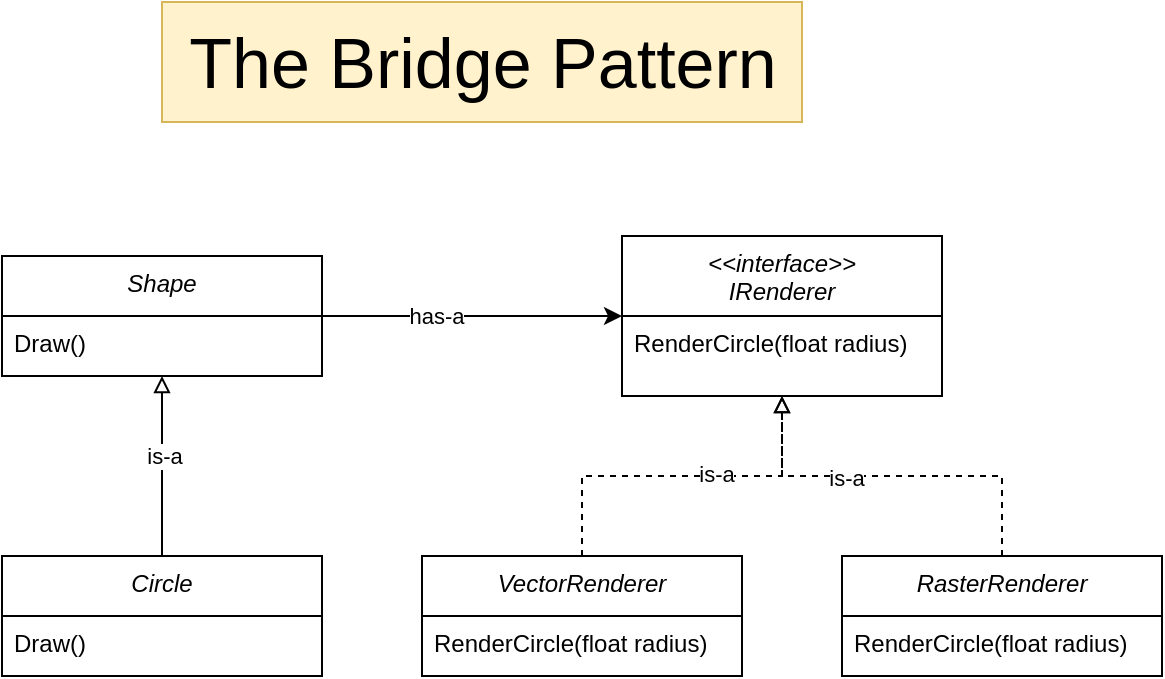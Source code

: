 <mxfile version="22.0.6" type="device">
  <diagram id="C5RBs43oDa-KdzZeNtuy" name="Page-1">
    <mxGraphModel dx="752" dy="782" grid="1" gridSize="10" guides="1" tooltips="1" connect="1" arrows="1" fold="1" page="1" pageScale="1" pageWidth="827" pageHeight="1169" math="0" shadow="0">
      <root>
        <mxCell id="WIyWlLk6GJQsqaUBKTNV-0" />
        <mxCell id="WIyWlLk6GJQsqaUBKTNV-1" parent="WIyWlLk6GJQsqaUBKTNV-0" />
        <mxCell id="zkfFHV4jXpPFQw0GAbJ--0" value="&lt;&lt;interface&gt;&gt;&#xa;IRenderer" style="swimlane;fontStyle=2;align=center;verticalAlign=top;childLayout=stackLayout;horizontal=1;startSize=40;horizontalStack=0;resizeParent=1;resizeLast=0;collapsible=1;marginBottom=0;rounded=0;shadow=0;strokeWidth=1;" parent="WIyWlLk6GJQsqaUBKTNV-1" vertex="1">
          <mxGeometry x="400" y="130" width="160" height="80" as="geometry">
            <mxRectangle x="230" y="140" width="160" height="26" as="alternateBounds" />
          </mxGeometry>
        </mxCell>
        <mxCell id="zkfFHV4jXpPFQw0GAbJ--1" value="RenderCircle(float radius)" style="text;align=left;verticalAlign=top;spacingLeft=4;spacingRight=4;overflow=hidden;rotatable=0;points=[[0,0.5],[1,0.5]];portConstraint=eastwest;" parent="zkfFHV4jXpPFQw0GAbJ--0" vertex="1">
          <mxGeometry y="40" width="160" height="26" as="geometry" />
        </mxCell>
        <mxCell id="yE2Jog9yrW_6urcJ3rFB-11" style="edgeStyle=orthogonalEdgeStyle;rounded=0;orthogonalLoop=1;jettySize=auto;html=1;entryX=0;entryY=0.5;entryDx=0;entryDy=0;" edge="1" parent="WIyWlLk6GJQsqaUBKTNV-1" source="yE2Jog9yrW_6urcJ3rFB-0" target="zkfFHV4jXpPFQw0GAbJ--0">
          <mxGeometry relative="1" as="geometry" />
        </mxCell>
        <mxCell id="yE2Jog9yrW_6urcJ3rFB-12" value="has-a" style="edgeLabel;html=1;align=center;verticalAlign=middle;resizable=0;points=[];" vertex="1" connectable="0" parent="yE2Jog9yrW_6urcJ3rFB-11">
          <mxGeometry x="-0.24" relative="1" as="geometry">
            <mxPoint as="offset" />
          </mxGeometry>
        </mxCell>
        <mxCell id="yE2Jog9yrW_6urcJ3rFB-0" value="Shape" style="swimlane;fontStyle=2;align=center;verticalAlign=top;childLayout=stackLayout;horizontal=1;startSize=30;horizontalStack=0;resizeParent=1;resizeLast=0;collapsible=1;marginBottom=0;rounded=0;shadow=0;strokeWidth=1;" vertex="1" parent="WIyWlLk6GJQsqaUBKTNV-1">
          <mxGeometry x="90" y="140" width="160" height="60" as="geometry">
            <mxRectangle x="230" y="140" width="160" height="26" as="alternateBounds" />
          </mxGeometry>
        </mxCell>
        <mxCell id="yE2Jog9yrW_6urcJ3rFB-1" value="Draw()" style="text;align=left;verticalAlign=top;spacingLeft=4;spacingRight=4;overflow=hidden;rotatable=0;points=[[0,0.5],[1,0.5]];portConstraint=eastwest;" vertex="1" parent="yE2Jog9yrW_6urcJ3rFB-0">
          <mxGeometry y="30" width="160" height="26" as="geometry" />
        </mxCell>
        <mxCell id="yE2Jog9yrW_6urcJ3rFB-10" style="edgeStyle=orthogonalEdgeStyle;rounded=0;orthogonalLoop=1;jettySize=auto;html=1;entryX=0.5;entryY=1;entryDx=0;entryDy=0;endArrow=block;endFill=0;" edge="1" parent="WIyWlLk6GJQsqaUBKTNV-1" source="yE2Jog9yrW_6urcJ3rFB-2" target="yE2Jog9yrW_6urcJ3rFB-0">
          <mxGeometry relative="1" as="geometry" />
        </mxCell>
        <mxCell id="yE2Jog9yrW_6urcJ3rFB-13" value="is-a" style="edgeLabel;html=1;align=center;verticalAlign=middle;resizable=0;points=[];" vertex="1" connectable="0" parent="yE2Jog9yrW_6urcJ3rFB-10">
          <mxGeometry x="0.111" y="-1" relative="1" as="geometry">
            <mxPoint as="offset" />
          </mxGeometry>
        </mxCell>
        <mxCell id="yE2Jog9yrW_6urcJ3rFB-2" value="Circle" style="swimlane;fontStyle=2;align=center;verticalAlign=top;childLayout=stackLayout;horizontal=1;startSize=30;horizontalStack=0;resizeParent=1;resizeLast=0;collapsible=1;marginBottom=0;rounded=0;shadow=0;strokeWidth=1;" vertex="1" parent="WIyWlLk6GJQsqaUBKTNV-1">
          <mxGeometry x="90" y="290" width="160" height="60" as="geometry">
            <mxRectangle x="230" y="140" width="160" height="26" as="alternateBounds" />
          </mxGeometry>
        </mxCell>
        <mxCell id="yE2Jog9yrW_6urcJ3rFB-3" value="Draw()" style="text;align=left;verticalAlign=top;spacingLeft=4;spacingRight=4;overflow=hidden;rotatable=0;points=[[0,0.5],[1,0.5]];portConstraint=eastwest;" vertex="1" parent="yE2Jog9yrW_6urcJ3rFB-2">
          <mxGeometry y="30" width="160" height="26" as="geometry" />
        </mxCell>
        <mxCell id="yE2Jog9yrW_6urcJ3rFB-9" style="edgeStyle=orthogonalEdgeStyle;rounded=0;orthogonalLoop=1;jettySize=auto;html=1;entryX=0.5;entryY=1;entryDx=0;entryDy=0;endArrow=block;dashed=1;endFill=0;" edge="1" parent="WIyWlLk6GJQsqaUBKTNV-1" source="yE2Jog9yrW_6urcJ3rFB-4" target="zkfFHV4jXpPFQw0GAbJ--0">
          <mxGeometry relative="1" as="geometry" />
        </mxCell>
        <mxCell id="yE2Jog9yrW_6urcJ3rFB-15" value="is-a" style="edgeLabel;html=1;align=center;verticalAlign=middle;resizable=0;points=[];" vertex="1" connectable="0" parent="yE2Jog9yrW_6urcJ3rFB-9">
          <mxGeometry x="0.242" y="1" relative="1" as="geometry">
            <mxPoint as="offset" />
          </mxGeometry>
        </mxCell>
        <mxCell id="yE2Jog9yrW_6urcJ3rFB-4" value="RasterRenderer" style="swimlane;fontStyle=2;align=center;verticalAlign=top;childLayout=stackLayout;horizontal=1;startSize=30;horizontalStack=0;resizeParent=1;resizeLast=0;collapsible=1;marginBottom=0;rounded=0;shadow=0;strokeWidth=1;" vertex="1" parent="WIyWlLk6GJQsqaUBKTNV-1">
          <mxGeometry x="510" y="290" width="160" height="60" as="geometry">
            <mxRectangle x="230" y="140" width="160" height="26" as="alternateBounds" />
          </mxGeometry>
        </mxCell>
        <mxCell id="yE2Jog9yrW_6urcJ3rFB-5" value="RenderCircle(float radius)" style="text;align=left;verticalAlign=top;spacingLeft=4;spacingRight=4;overflow=hidden;rotatable=0;points=[[0,0.5],[1,0.5]];portConstraint=eastwest;" vertex="1" parent="yE2Jog9yrW_6urcJ3rFB-4">
          <mxGeometry y="30" width="160" height="26" as="geometry" />
        </mxCell>
        <mxCell id="yE2Jog9yrW_6urcJ3rFB-8" style="edgeStyle=orthogonalEdgeStyle;rounded=0;orthogonalLoop=1;jettySize=auto;html=1;entryX=0.5;entryY=1;entryDx=0;entryDy=0;dashed=1;endArrow=block;endFill=0;" edge="1" parent="WIyWlLk6GJQsqaUBKTNV-1" source="yE2Jog9yrW_6urcJ3rFB-6" target="zkfFHV4jXpPFQw0GAbJ--0">
          <mxGeometry relative="1" as="geometry" />
        </mxCell>
        <mxCell id="yE2Jog9yrW_6urcJ3rFB-14" value="is-a" style="edgeLabel;html=1;align=center;verticalAlign=middle;resizable=0;points=[];" vertex="1" connectable="0" parent="yE2Jog9yrW_6urcJ3rFB-8">
          <mxGeometry x="0.189" y="1" relative="1" as="geometry">
            <mxPoint as="offset" />
          </mxGeometry>
        </mxCell>
        <mxCell id="yE2Jog9yrW_6urcJ3rFB-6" value="VectorRenderer" style="swimlane;fontStyle=2;align=center;verticalAlign=top;childLayout=stackLayout;horizontal=1;startSize=30;horizontalStack=0;resizeParent=1;resizeLast=0;collapsible=1;marginBottom=0;rounded=0;shadow=0;strokeWidth=1;" vertex="1" parent="WIyWlLk6GJQsqaUBKTNV-1">
          <mxGeometry x="300" y="290" width="160" height="60" as="geometry">
            <mxRectangle x="230" y="140" width="160" height="26" as="alternateBounds" />
          </mxGeometry>
        </mxCell>
        <mxCell id="yE2Jog9yrW_6urcJ3rFB-7" value="RenderCircle(float radius)" style="text;align=left;verticalAlign=top;spacingLeft=4;spacingRight=4;overflow=hidden;rotatable=0;points=[[0,0.5],[1,0.5]];portConstraint=eastwest;" vertex="1" parent="yE2Jog9yrW_6urcJ3rFB-6">
          <mxGeometry y="30" width="160" height="26" as="geometry" />
        </mxCell>
        <mxCell id="yE2Jog9yrW_6urcJ3rFB-16" value="The Bridge Pattern" style="text;html=1;align=center;verticalAlign=middle;resizable=0;points=[];autosize=1;strokeColor=#d6b656;fillColor=#fff2cc;fontSize=35;" vertex="1" parent="WIyWlLk6GJQsqaUBKTNV-1">
          <mxGeometry x="170" y="13" width="320" height="60" as="geometry" />
        </mxCell>
      </root>
    </mxGraphModel>
  </diagram>
</mxfile>
